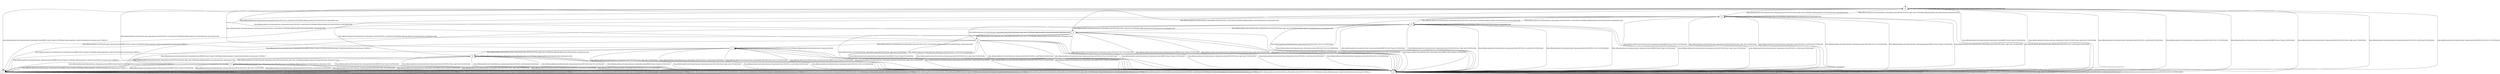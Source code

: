 digraph LM_orig_withSL {
s0 [label="s0"];
s1 [label="s1"];
s2 [label="s2"];
s3 [label="s3"];
s4 [label="s4"];
s5 [label="s5"];
s6 [label="s6"];
s7 [label="s7"];
s8 [label="s8"];
s9 [label="s9"];
s0 -> s1  [label="https:||lklamb.github.io|CarAlarmSystem_Demo|index.html;HREF;0;Noun Project;CLICK/https:||thenounproject.com|browse|collection-icon|auto-parts-5386|?p=1"];
s0 -> s2  [label="https:||lklamb.github.io|CarAlarmSystem_Demo|index.html;ONCLICK;0;front_right_door;CLICK/https:||lklamb.github.io|CarAlarmSystem_Demo|index.html"];
s0 -> s3  [label="https:||lklamb.github.io|CarAlarmSystem_Demo|index.html;ONCLICK;1;LockUnlock;CLICK/https:||lklamb.github.io|CarAlarmSystem_Demo|index.html"];
s0 -> s0  [label="https:||lklamb.github.io|CarAlarmSystem_Demo|index.html;ONCLICK;2;Tick 10;CLICK/https:||lklamb.github.io|CarAlarmSystem_Demo|index.html"];
s0 -> s4  [label="https:||lklamb.github.io|CarAlarmSystem_Demo|alarm.html;HREF;0;Noun Project;CLICK/GoSink"];
s0 -> s4  [label="https:||lklamb.github.io|CarAlarmSystem_Demo|alarm.html;ONCLICK;0;front_right_door;CLICK/GoSink"];
s0 -> s4  [label="https:||lklamb.github.io|CarAlarmSystem_Demo|alarm.html;ONCLICK;1;LockUnlock;CLICK/GoSink"];
s0 -> s4  [label="https:||lklamb.github.io|CarAlarmSystem_Demo|alarm.html;ONCLICK;2;Tick 10;CLICK/GoSink"];
s0 -> s4  [label="https:||lklamb.github.io|CarAlarmSystem_Demo|armed.html;HREF;0;Noun Project;CLICK/GoSink"];
s0 -> s4  [label="https:||lklamb.github.io|CarAlarmSystem_Demo|armed.html;ONCLICK;0;front_right_door;CLICK/GoSink"];
s0 -> s4  [label="https:||lklamb.github.io|CarAlarmSystem_Demo|armed.html;ONCLICK;1;LockUnlock;CLICK/GoSink"];
s0 -> s4  [label="https:||lklamb.github.io|CarAlarmSystem_Demo|armed.html;ONCLICK;2;Tick 10;CLICK/GoSink"];
s1 -> s1  [label="https:||lklamb.github.io|CarAlarmSystem_Demo|alarm.html;HREF;0;Noun Project;CLICK/Boundary-https:||thenounproject.com|browse|collection-icon|auto-parts-5386|?p=1"];
s1 -> s1  [label="https:||lklamb.github.io|CarAlarmSystem_Demo|alarm.html;ONCLICK;0;front_right_door;CLICK/Boundary-https:||thenounproject.com|browse|collection-icon|auto-parts-5386|?p=1"];
s1 -> s1  [label="https:||lklamb.github.io|CarAlarmSystem_Demo|alarm.html;ONCLICK;1;LockUnlock;CLICK/Boundary-https:||thenounproject.com|browse|collection-icon|auto-parts-5386|?p=1"];
s1 -> s1  [label="https:||lklamb.github.io|CarAlarmSystem_Demo|alarm.html;ONCLICK;2;Tick 10;CLICK/Boundary-https:||thenounproject.com|browse|collection-icon|auto-parts-5386|?p=1"];
s1 -> s1  [label="https:||lklamb.github.io|CarAlarmSystem_Demo|armed.html;HREF;0;Noun Project;CLICK/Boundary-https:||thenounproject.com|browse|collection-icon|auto-parts-5386|?p=1"];
s1 -> s1  [label="https:||lklamb.github.io|CarAlarmSystem_Demo|armed.html;ONCLICK;0;front_right_door;CLICK/Boundary-https:||thenounproject.com|browse|collection-icon|auto-parts-5386|?p=1"];
s1 -> s1  [label="https:||lklamb.github.io|CarAlarmSystem_Demo|armed.html;ONCLICK;1;LockUnlock;CLICK/Boundary-https:||thenounproject.com|browse|collection-icon|auto-parts-5386|?p=1"];
s1 -> s1  [label="https:||lklamb.github.io|CarAlarmSystem_Demo|armed.html;ONCLICK;2;Tick 10;CLICK/Boundary-https:||thenounproject.com|browse|collection-icon|auto-parts-5386|?p=1"];
s1 -> s1  [label="https:||lklamb.github.io|CarAlarmSystem_Demo|index.html;HREF;0;Noun Project;CLICK/Boundary-https:||thenounproject.com|browse|collection-icon|auto-parts-5386|?p=1"];
s1 -> s1  [label="https:||lklamb.github.io|CarAlarmSystem_Demo|index.html;ONCLICK;0;front_right_door;CLICK/Boundary-https:||thenounproject.com|browse|collection-icon|auto-parts-5386|?p=1"];
s1 -> s1  [label="https:||lklamb.github.io|CarAlarmSystem_Demo|index.html;ONCLICK;1;LockUnlock;CLICK/Boundary-https:||thenounproject.com|browse|collection-icon|auto-parts-5386|?p=1"];
s1 -> s1  [label="https:||lklamb.github.io|CarAlarmSystem_Demo|index.html;ONCLICK;2;Tick 10;CLICK/Boundary-https:||thenounproject.com|browse|collection-icon|auto-parts-5386|?p=1"];
s2 -> s1  [label="https:||lklamb.github.io|CarAlarmSystem_Demo|index.html;HREF;0;Noun Project;CLICK/https:||thenounproject.com|browse|collection-icon|auto-parts-5386|?p=1"];
s2 -> s0  [label="https:||lklamb.github.io|CarAlarmSystem_Demo|index.html;ONCLICK;0;front_right_door;CLICK/https:||lklamb.github.io|CarAlarmSystem_Demo|index.html"];
s2 -> s5  [label="https:||lklamb.github.io|CarAlarmSystem_Demo|index.html;ONCLICK;1;LockUnlock;CLICK/https:||lklamb.github.io|CarAlarmSystem_Demo|index.html"];
s2 -> s2  [label="https:||lklamb.github.io|CarAlarmSystem_Demo|index.html;ONCLICK;2;Tick 10;CLICK/https:||lklamb.github.io|CarAlarmSystem_Demo|index.html"];
s2 -> s4  [label="https:||lklamb.github.io|CarAlarmSystem_Demo|alarm.html;HREF;0;Noun Project;CLICK/GoSink"];
s2 -> s4  [label="https:||lklamb.github.io|CarAlarmSystem_Demo|alarm.html;ONCLICK;0;front_right_door;CLICK/GoSink"];
s2 -> s4  [label="https:||lklamb.github.io|CarAlarmSystem_Demo|alarm.html;ONCLICK;1;LockUnlock;CLICK/GoSink"];
s2 -> s4  [label="https:||lklamb.github.io|CarAlarmSystem_Demo|alarm.html;ONCLICK;2;Tick 10;CLICK/GoSink"];
s2 -> s4  [label="https:||lklamb.github.io|CarAlarmSystem_Demo|armed.html;HREF;0;Noun Project;CLICK/GoSink"];
s2 -> s4  [label="https:||lklamb.github.io|CarAlarmSystem_Demo|armed.html;ONCLICK;0;front_right_door;CLICK/GoSink"];
s2 -> s4  [label="https:||lklamb.github.io|CarAlarmSystem_Demo|armed.html;ONCLICK;1;LockUnlock;CLICK/GoSink"];
s2 -> s4  [label="https:||lklamb.github.io|CarAlarmSystem_Demo|armed.html;ONCLICK;2;Tick 10;CLICK/GoSink"];
s3 -> s1  [label="https:||lklamb.github.io|CarAlarmSystem_Demo|index.html;HREF;0;Noun Project;CLICK/https:||thenounproject.com|browse|collection-icon|auto-parts-5386|?p=1"];
s3 -> s5  [label="https:||lklamb.github.io|CarAlarmSystem_Demo|index.html;ONCLICK;0;front_right_door;CLICK/https:||lklamb.github.io|CarAlarmSystem_Demo|index.html"];
s3 -> s0  [label="https:||lklamb.github.io|CarAlarmSystem_Demo|index.html;ONCLICK;1;LockUnlock;CLICK/https:||lklamb.github.io|CarAlarmSystem_Demo|index.html"];
s3 -> s6  [label="https:||lklamb.github.io|CarAlarmSystem_Demo|index.html;ONCLICK;2;Tick 10;CLICK/https:||lklamb.github.io|CarAlarmSystem_Demo|index.html"];
s3 -> s4  [label="https:||lklamb.github.io|CarAlarmSystem_Demo|alarm.html;HREF;0;Noun Project;CLICK/GoSink"];
s3 -> s4  [label="https:||lklamb.github.io|CarAlarmSystem_Demo|alarm.html;ONCLICK;0;front_right_door;CLICK/GoSink"];
s3 -> s4  [label="https:||lklamb.github.io|CarAlarmSystem_Demo|alarm.html;ONCLICK;1;LockUnlock;CLICK/GoSink"];
s3 -> s4  [label="https:||lklamb.github.io|CarAlarmSystem_Demo|alarm.html;ONCLICK;2;Tick 10;CLICK/GoSink"];
s3 -> s4  [label="https:||lklamb.github.io|CarAlarmSystem_Demo|armed.html;HREF;0;Noun Project;CLICK/GoSink"];
s3 -> s4  [label="https:||lklamb.github.io|CarAlarmSystem_Demo|armed.html;ONCLICK;0;front_right_door;CLICK/GoSink"];
s3 -> s4  [label="https:||lklamb.github.io|CarAlarmSystem_Demo|armed.html;ONCLICK;1;LockUnlock;CLICK/GoSink"];
s3 -> s4  [label="https:||lklamb.github.io|CarAlarmSystem_Demo|armed.html;ONCLICK;2;Tick 10;CLICK/GoSink"];
s4 -> s4  [label="https:||lklamb.github.io|CarAlarmSystem_Demo|alarm.html;HREF;0;Noun Project;CLICK/StaySink"];
s4 -> s4  [label="https:||lklamb.github.io|CarAlarmSystem_Demo|alarm.html;ONCLICK;0;front_right_door;CLICK/StaySink"];
s4 -> s4  [label="https:||lklamb.github.io|CarAlarmSystem_Demo|alarm.html;ONCLICK;1;LockUnlock;CLICK/StaySink"];
s4 -> s4  [label="https:||lklamb.github.io|CarAlarmSystem_Demo|alarm.html;ONCLICK;2;Tick 10;CLICK/StaySink"];
s4 -> s4  [label="https:||lklamb.github.io|CarAlarmSystem_Demo|armed.html;HREF;0;Noun Project;CLICK/StaySink"];
s4 -> s4  [label="https:||lklamb.github.io|CarAlarmSystem_Demo|armed.html;ONCLICK;0;front_right_door;CLICK/StaySink"];
s4 -> s4  [label="https:||lklamb.github.io|CarAlarmSystem_Demo|armed.html;ONCLICK;1;LockUnlock;CLICK/StaySink"];
s4 -> s4  [label="https:||lklamb.github.io|CarAlarmSystem_Demo|armed.html;ONCLICK;2;Tick 10;CLICK/StaySink"];
s4 -> s4  [label="https:||lklamb.github.io|CarAlarmSystem_Demo|index.html;HREF;0;Noun Project;CLICK/StaySink"];
s4 -> s4  [label="https:||lklamb.github.io|CarAlarmSystem_Demo|index.html;ONCLICK;0;front_right_door;CLICK/StaySink"];
s4 -> s4  [label="https:||lklamb.github.io|CarAlarmSystem_Demo|index.html;ONCLICK;1;LockUnlock;CLICK/StaySink"];
s4 -> s4  [label="https:||lklamb.github.io|CarAlarmSystem_Demo|index.html;ONCLICK;2;Tick 10;CLICK/StaySink"];
s5 -> s1  [label="https:||lklamb.github.io|CarAlarmSystem_Demo|index.html;HREF;0;Noun Project;CLICK/https:||thenounproject.com|browse|collection-icon|auto-parts-5386|?p=1"];
s5 -> s3  [label="https:||lklamb.github.io|CarAlarmSystem_Demo|index.html;ONCLICK;0;front_right_door;CLICK/https:||lklamb.github.io|CarAlarmSystem_Demo|index.html"];
s5 -> s2  [label="https:||lklamb.github.io|CarAlarmSystem_Demo|index.html;ONCLICK;1;LockUnlock;CLICK/https:||lklamb.github.io|CarAlarmSystem_Demo|index.html"];
s5 -> s5  [label="https:||lklamb.github.io|CarAlarmSystem_Demo|index.html;ONCLICK;2;Tick 10;CLICK/https:||lklamb.github.io|CarAlarmSystem_Demo|index.html"];
s5 -> s4  [label="https:||lklamb.github.io|CarAlarmSystem_Demo|alarm.html;HREF;0;Noun Project;CLICK/GoSink"];
s5 -> s4  [label="https:||lklamb.github.io|CarAlarmSystem_Demo|alarm.html;ONCLICK;0;front_right_door;CLICK/GoSink"];
s5 -> s4  [label="https:||lklamb.github.io|CarAlarmSystem_Demo|alarm.html;ONCLICK;1;LockUnlock;CLICK/GoSink"];
s5 -> s4  [label="https:||lklamb.github.io|CarAlarmSystem_Demo|alarm.html;ONCLICK;2;Tick 10;CLICK/GoSink"];
s5 -> s4  [label="https:||lklamb.github.io|CarAlarmSystem_Demo|armed.html;HREF;0;Noun Project;CLICK/GoSink"];
s5 -> s4  [label="https:||lklamb.github.io|CarAlarmSystem_Demo|armed.html;ONCLICK;0;front_right_door;CLICK/GoSink"];
s5 -> s4  [label="https:||lklamb.github.io|CarAlarmSystem_Demo|armed.html;ONCLICK;1;LockUnlock;CLICK/GoSink"];
s5 -> s4  [label="https:||lklamb.github.io|CarAlarmSystem_Demo|armed.html;ONCLICK;2;Tick 10;CLICK/GoSink"];
s6 -> s1  [label="https:||lklamb.github.io|CarAlarmSystem_Demo|index.html;HREF;0;Noun Project;CLICK/https:||thenounproject.com|browse|collection-icon|auto-parts-5386|?p=1"];
s6 -> s5  [label="https:||lklamb.github.io|CarAlarmSystem_Demo|index.html;ONCLICK;0;front_right_door;CLICK/https:||lklamb.github.io|CarAlarmSystem_Demo|index.html"];
s6 -> s0  [label="https:||lklamb.github.io|CarAlarmSystem_Demo|index.html;ONCLICK;1;LockUnlock;CLICK/https:||lklamb.github.io|CarAlarmSystem_Demo|index.html"];
s6 -> s7  [label="https:||lklamb.github.io|CarAlarmSystem_Demo|index.html;ONCLICK;2;Tick 10;CLICK/https:||lklamb.github.io|CarAlarmSystem_Demo|armed.html"];
s6 -> s4  [label="https:||lklamb.github.io|CarAlarmSystem_Demo|alarm.html;HREF;0;Noun Project;CLICK/GoSink"];
s6 -> s4  [label="https:||lklamb.github.io|CarAlarmSystem_Demo|alarm.html;ONCLICK;0;front_right_door;CLICK/GoSink"];
s6 -> s4  [label="https:||lklamb.github.io|CarAlarmSystem_Demo|alarm.html;ONCLICK;1;LockUnlock;CLICK/GoSink"];
s6 -> s4  [label="https:||lklamb.github.io|CarAlarmSystem_Demo|alarm.html;ONCLICK;2;Tick 10;CLICK/GoSink"];
s6 -> s4  [label="https:||lklamb.github.io|CarAlarmSystem_Demo|armed.html;HREF;0;Noun Project;CLICK/GoSink"];
s6 -> s4  [label="https:||lklamb.github.io|CarAlarmSystem_Demo|armed.html;ONCLICK;0;front_right_door;CLICK/GoSink"];
s6 -> s4  [label="https:||lklamb.github.io|CarAlarmSystem_Demo|armed.html;ONCLICK;1;LockUnlock;CLICK/GoSink"];
s6 -> s4  [label="https:||lklamb.github.io|CarAlarmSystem_Demo|armed.html;ONCLICK;2;Tick 10;CLICK/GoSink"];
s7 -> s1  [label="https:||lklamb.github.io|CarAlarmSystem_Demo|armed.html;HREF;0;Noun Project;CLICK/https:||thenounproject.com|browse|collection-icon|auto-parts-5386|?p=1"];
s7 -> s8  [label="https:||lklamb.github.io|CarAlarmSystem_Demo|armed.html;ONCLICK;0;front_right_door;CLICK/https:||lklamb.github.io|CarAlarmSystem_Demo|alarm.html"];
s7 -> s0  [label="https:||lklamb.github.io|CarAlarmSystem_Demo|armed.html;ONCLICK;1;LockUnlock;CLICK/https:||lklamb.github.io|CarAlarmSystem_Demo|index.html"];
s7 -> s7  [label="https:||lklamb.github.io|CarAlarmSystem_Demo|armed.html;ONCLICK;2;Tick 10;CLICK/https:||lklamb.github.io|CarAlarmSystem_Demo|armed.html"];
s7 -> s4  [label="https:||lklamb.github.io|CarAlarmSystem_Demo|alarm.html;HREF;0;Noun Project;CLICK/GoSink"];
s7 -> s4  [label="https:||lklamb.github.io|CarAlarmSystem_Demo|alarm.html;ONCLICK;0;front_right_door;CLICK/GoSink"];
s7 -> s4  [label="https:||lklamb.github.io|CarAlarmSystem_Demo|alarm.html;ONCLICK;1;LockUnlock;CLICK/GoSink"];
s7 -> s4  [label="https:||lklamb.github.io|CarAlarmSystem_Demo|alarm.html;ONCLICK;2;Tick 10;CLICK/GoSink"];
s7 -> s4  [label="https:||lklamb.github.io|CarAlarmSystem_Demo|index.html;HREF;0;Noun Project;CLICK/GoSink"];
s7 -> s4  [label="https:||lklamb.github.io|CarAlarmSystem_Demo|index.html;ONCLICK;0;front_right_door;CLICK/GoSink"];
s7 -> s4  [label="https:||lklamb.github.io|CarAlarmSystem_Demo|index.html;ONCLICK;1;LockUnlock;CLICK/GoSink"];
s7 -> s4  [label="https:||lklamb.github.io|CarAlarmSystem_Demo|index.html;ONCLICK;2;Tick 10;CLICK/GoSink"];
s8 -> s1  [label="https:||lklamb.github.io|CarAlarmSystem_Demo|alarm.html;HREF;0;Noun Project;CLICK/https:||thenounproject.com|browse|collection-icon|auto-parts-5386|?p=1"];
s8 -> s9  [label="https:||lklamb.github.io|CarAlarmSystem_Demo|alarm.html;ONCLICK;0;front_right_door;CLICK/https:||lklamb.github.io|CarAlarmSystem_Demo|alarm.html"];
s8 -> s2  [label="https:||lklamb.github.io|CarAlarmSystem_Demo|alarm.html;ONCLICK;1;LockUnlock;CLICK/https:||lklamb.github.io|CarAlarmSystem_Demo|index.html"];
s8 -> s8  [label="https:||lklamb.github.io|CarAlarmSystem_Demo|alarm.html;ONCLICK;2;Tick 10;CLICK/https:||lklamb.github.io|CarAlarmSystem_Demo|alarm.html"];
s8 -> s4  [label="https:||lklamb.github.io|CarAlarmSystem_Demo|armed.html;HREF;0;Noun Project;CLICK/GoSink"];
s8 -> s4  [label="https:||lklamb.github.io|CarAlarmSystem_Demo|armed.html;ONCLICK;0;front_right_door;CLICK/GoSink"];
s8 -> s4  [label="https:||lklamb.github.io|CarAlarmSystem_Demo|armed.html;ONCLICK;1;LockUnlock;CLICK/GoSink"];
s8 -> s4  [label="https:||lklamb.github.io|CarAlarmSystem_Demo|armed.html;ONCLICK;2;Tick 10;CLICK/GoSink"];
s8 -> s4  [label="https:||lklamb.github.io|CarAlarmSystem_Demo|index.html;HREF;0;Noun Project;CLICK/GoSink"];
s8 -> s4  [label="https:||lklamb.github.io|CarAlarmSystem_Demo|index.html;ONCLICK;0;front_right_door;CLICK/GoSink"];
s8 -> s4  [label="https:||lklamb.github.io|CarAlarmSystem_Demo|index.html;ONCLICK;1;LockUnlock;CLICK/GoSink"];
s8 -> s4  [label="https:||lklamb.github.io|CarAlarmSystem_Demo|index.html;ONCLICK;2;Tick 10;CLICK/GoSink"];
s9 -> s1  [label="https:||lklamb.github.io|CarAlarmSystem_Demo|alarm.html;HREF;0;Noun Project;CLICK/https:||thenounproject.com|browse|collection-icon|auto-parts-5386|?p=1"];
s9 -> s8  [label="https:||lklamb.github.io|CarAlarmSystem_Demo|alarm.html;ONCLICK;0;front_right_door;CLICK/https:||lklamb.github.io|CarAlarmSystem_Demo|alarm.html"];
s9 -> s0  [label="https:||lklamb.github.io|CarAlarmSystem_Demo|alarm.html;ONCLICK;1;LockUnlock;CLICK/https:||lklamb.github.io|CarAlarmSystem_Demo|index.html"];
s9 -> s9  [label="https:||lklamb.github.io|CarAlarmSystem_Demo|alarm.html;ONCLICK;2;Tick 10;CLICK/https:||lklamb.github.io|CarAlarmSystem_Demo|alarm.html"];
s9 -> s4  [label="https:||lklamb.github.io|CarAlarmSystem_Demo|armed.html;HREF;0;Noun Project;CLICK/GoSink"];
s9 -> s4  [label="https:||lklamb.github.io|CarAlarmSystem_Demo|armed.html;ONCLICK;0;front_right_door;CLICK/GoSink"];
s9 -> s4  [label="https:||lklamb.github.io|CarAlarmSystem_Demo|armed.html;ONCLICK;1;LockUnlock;CLICK/GoSink"];
s9 -> s4  [label="https:||lklamb.github.io|CarAlarmSystem_Demo|armed.html;ONCLICK;2;Tick 10;CLICK/GoSink"];
s9 -> s4  [label="https:||lklamb.github.io|CarAlarmSystem_Demo|index.html;HREF;0;Noun Project;CLICK/GoSink"];
s9 -> s4  [label="https:||lklamb.github.io|CarAlarmSystem_Demo|index.html;ONCLICK;0;front_right_door;CLICK/GoSink"];
s9 -> s4  [label="https:||lklamb.github.io|CarAlarmSystem_Demo|index.html;ONCLICK;1;LockUnlock;CLICK/GoSink"];
s9 -> s4  [label="https:||lklamb.github.io|CarAlarmSystem_Demo|index.html;ONCLICK;2;Tick 10;CLICK/GoSink"];
__start0 [label="", shape=none];
__start0 -> s0  [label=""];
}
